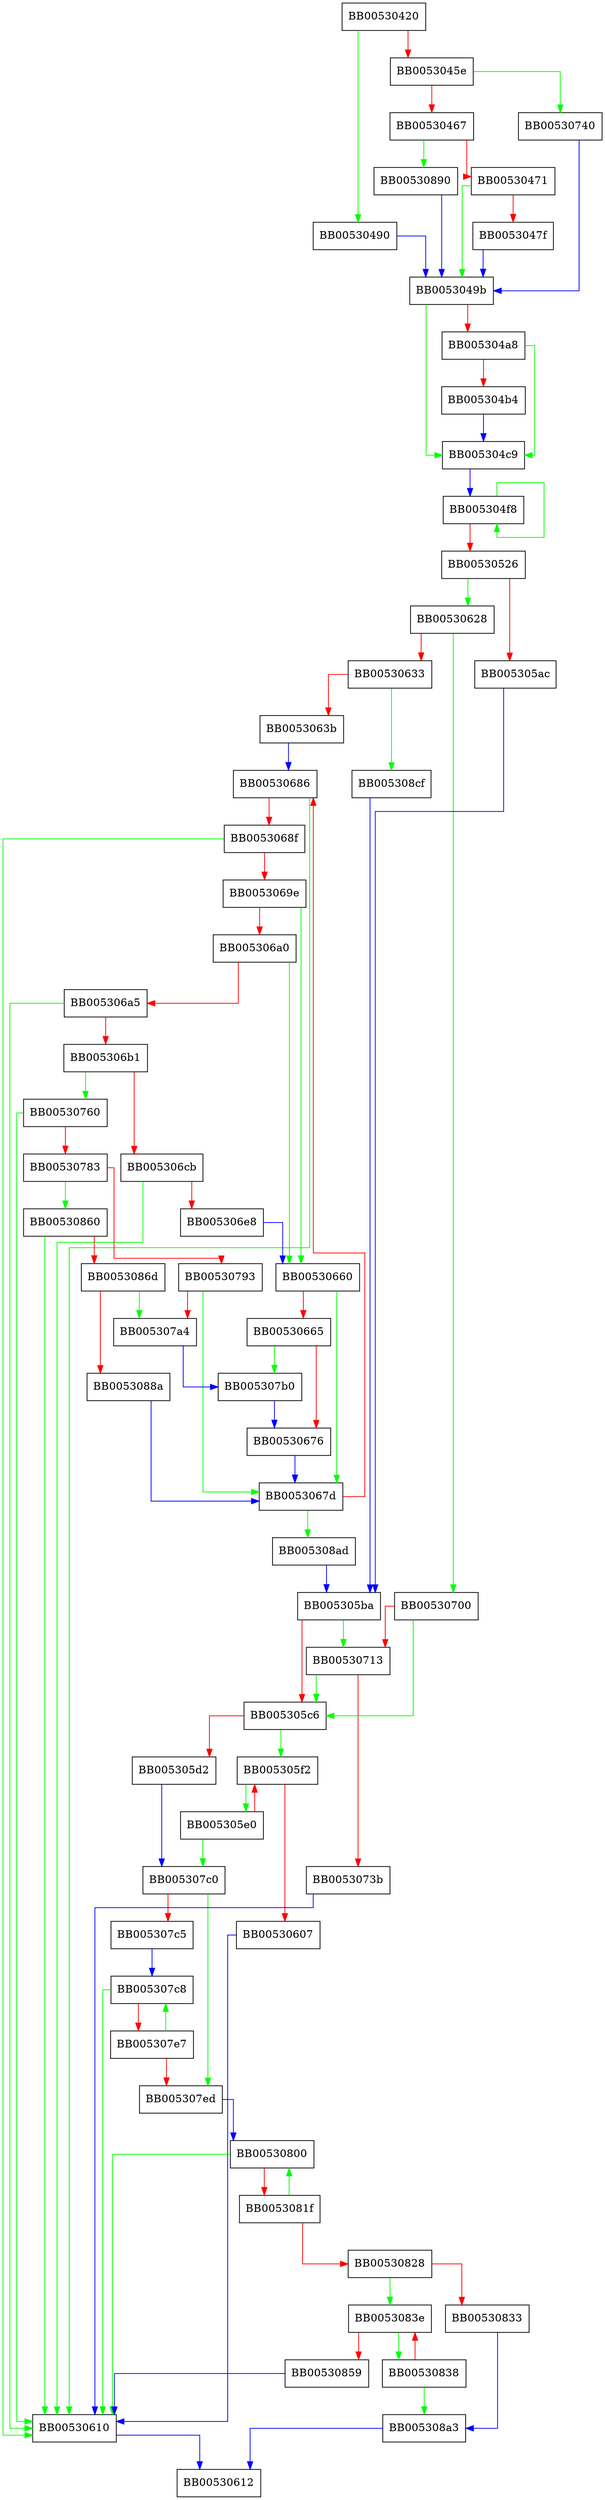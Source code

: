 digraph fmtint {
  node [shape="box"];
  graph [splines=ortho];
  BB00530420 -> BB00530490 [color="green"];
  BB00530420 -> BB0053045e [color="red"];
  BB0053045e -> BB00530740 [color="green"];
  BB0053045e -> BB00530467 [color="red"];
  BB00530467 -> BB00530890 [color="green"];
  BB00530467 -> BB00530471 [color="red"];
  BB00530471 -> BB0053049b [color="green"];
  BB00530471 -> BB0053047f [color="red"];
  BB0053047f -> BB0053049b [color="blue"];
  BB00530490 -> BB0053049b [color="blue"];
  BB0053049b -> BB005304c9 [color="green"];
  BB0053049b -> BB005304a8 [color="red"];
  BB005304a8 -> BB005304c9 [color="green"];
  BB005304a8 -> BB005304b4 [color="red"];
  BB005304b4 -> BB005304c9 [color="blue"];
  BB005304c9 -> BB005304f8 [color="blue"];
  BB005304f8 -> BB005304f8 [color="green"];
  BB005304f8 -> BB00530526 [color="red"];
  BB00530526 -> BB00530628 [color="green"];
  BB00530526 -> BB005305ac [color="red"];
  BB005305ac -> BB005305ba [color="blue"];
  BB005305ba -> BB00530713 [color="green"];
  BB005305ba -> BB005305c6 [color="red"];
  BB005305c6 -> BB005305f2 [color="green"];
  BB005305c6 -> BB005305d2 [color="red"];
  BB005305d2 -> BB005307c0 [color="blue"];
  BB005305e0 -> BB005307c0 [color="green"];
  BB005305e0 -> BB005305f2 [color="red"];
  BB005305f2 -> BB005305e0 [color="green"];
  BB005305f2 -> BB00530607 [color="red"];
  BB00530607 -> BB00530610 [color="blue"];
  BB00530610 -> BB00530612 [color="blue"];
  BB00530628 -> BB00530700 [color="green"];
  BB00530628 -> BB00530633 [color="red"];
  BB00530633 -> BB005308cf [color="green"];
  BB00530633 -> BB0053063b [color="red"];
  BB0053063b -> BB00530686 [color="blue"];
  BB00530660 -> BB0053067d [color="green"];
  BB00530660 -> BB00530665 [color="red"];
  BB00530665 -> BB005307b0 [color="green"];
  BB00530665 -> BB00530676 [color="red"];
  BB00530676 -> BB0053067d [color="blue"];
  BB0053067d -> BB005308ad [color="green"];
  BB0053067d -> BB00530686 [color="red"];
  BB00530686 -> BB00530610 [color="green"];
  BB00530686 -> BB0053068f [color="red"];
  BB0053068f -> BB00530610 [color="green"];
  BB0053068f -> BB0053069e [color="red"];
  BB0053069e -> BB00530660 [color="green"];
  BB0053069e -> BB005306a0 [color="red"];
  BB005306a0 -> BB00530660 [color="green"];
  BB005306a0 -> BB005306a5 [color="red"];
  BB005306a5 -> BB00530610 [color="green"];
  BB005306a5 -> BB005306b1 [color="red"];
  BB005306b1 -> BB00530760 [color="green"];
  BB005306b1 -> BB005306cb [color="red"];
  BB005306cb -> BB00530610 [color="green"];
  BB005306cb -> BB005306e8 [color="red"];
  BB005306e8 -> BB00530660 [color="blue"];
  BB00530700 -> BB005305c6 [color="green"];
  BB00530700 -> BB00530713 [color="red"];
  BB00530713 -> BB005305c6 [color="green"];
  BB00530713 -> BB0053073b [color="red"];
  BB0053073b -> BB00530610 [color="blue"];
  BB00530740 -> BB0053049b [color="blue"];
  BB00530760 -> BB00530610 [color="green"];
  BB00530760 -> BB00530783 [color="red"];
  BB00530783 -> BB00530860 [color="green"];
  BB00530783 -> BB00530793 [color="red"];
  BB00530793 -> BB0053067d [color="green"];
  BB00530793 -> BB005307a4 [color="red"];
  BB005307a4 -> BB005307b0 [color="blue"];
  BB005307b0 -> BB00530676 [color="blue"];
  BB005307c0 -> BB005307ed [color="green"];
  BB005307c0 -> BB005307c5 [color="red"];
  BB005307c5 -> BB005307c8 [color="blue"];
  BB005307c8 -> BB00530610 [color="green"];
  BB005307c8 -> BB005307e7 [color="red"];
  BB005307e7 -> BB005307c8 [color="green"];
  BB005307e7 -> BB005307ed [color="red"];
  BB005307ed -> BB00530800 [color="blue"];
  BB00530800 -> BB00530610 [color="green"];
  BB00530800 -> BB0053081f [color="red"];
  BB0053081f -> BB00530800 [color="green"];
  BB0053081f -> BB00530828 [color="red"];
  BB00530828 -> BB0053083e [color="green"];
  BB00530828 -> BB00530833 [color="red"];
  BB00530833 -> BB005308a3 [color="blue"];
  BB00530838 -> BB005308a3 [color="green"];
  BB00530838 -> BB0053083e [color="red"];
  BB0053083e -> BB00530838 [color="green"];
  BB0053083e -> BB00530859 [color="red"];
  BB00530859 -> BB00530610 [color="blue"];
  BB00530860 -> BB00530610 [color="green"];
  BB00530860 -> BB0053086d [color="red"];
  BB0053086d -> BB005307a4 [color="green"];
  BB0053086d -> BB0053088a [color="red"];
  BB0053088a -> BB0053067d [color="blue"];
  BB00530890 -> BB0053049b [color="blue"];
  BB005308a3 -> BB00530612 [color="blue"];
  BB005308ad -> BB005305ba [color="blue"];
  BB005308cf -> BB005305ba [color="blue"];
}